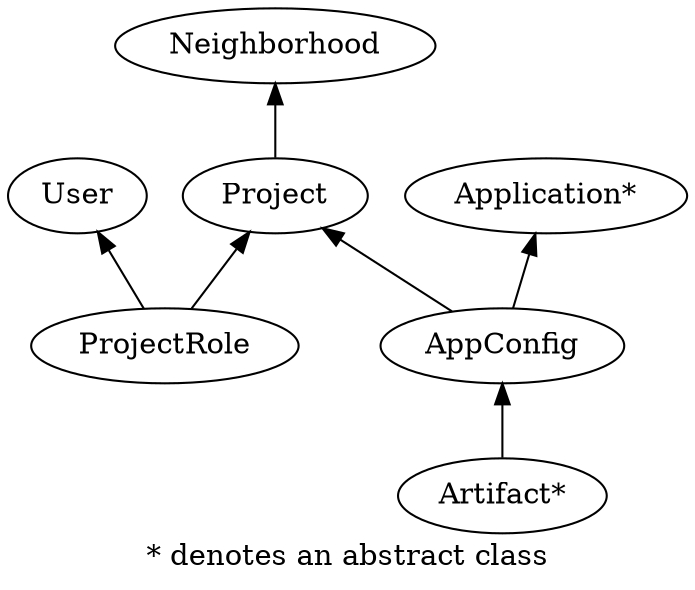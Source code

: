 digraph core_object_classes {
    rankdir=BT;
    label="* denotes an abstract class";
    "ProjectRole" -> {
        "User",
        "Project"
    };
    "Project" -> "Neighborhood";
    "AppConfig" -> {
        "Application*",
        "Project"
    };
    "Artifact*" -> "AppConfig";
}
